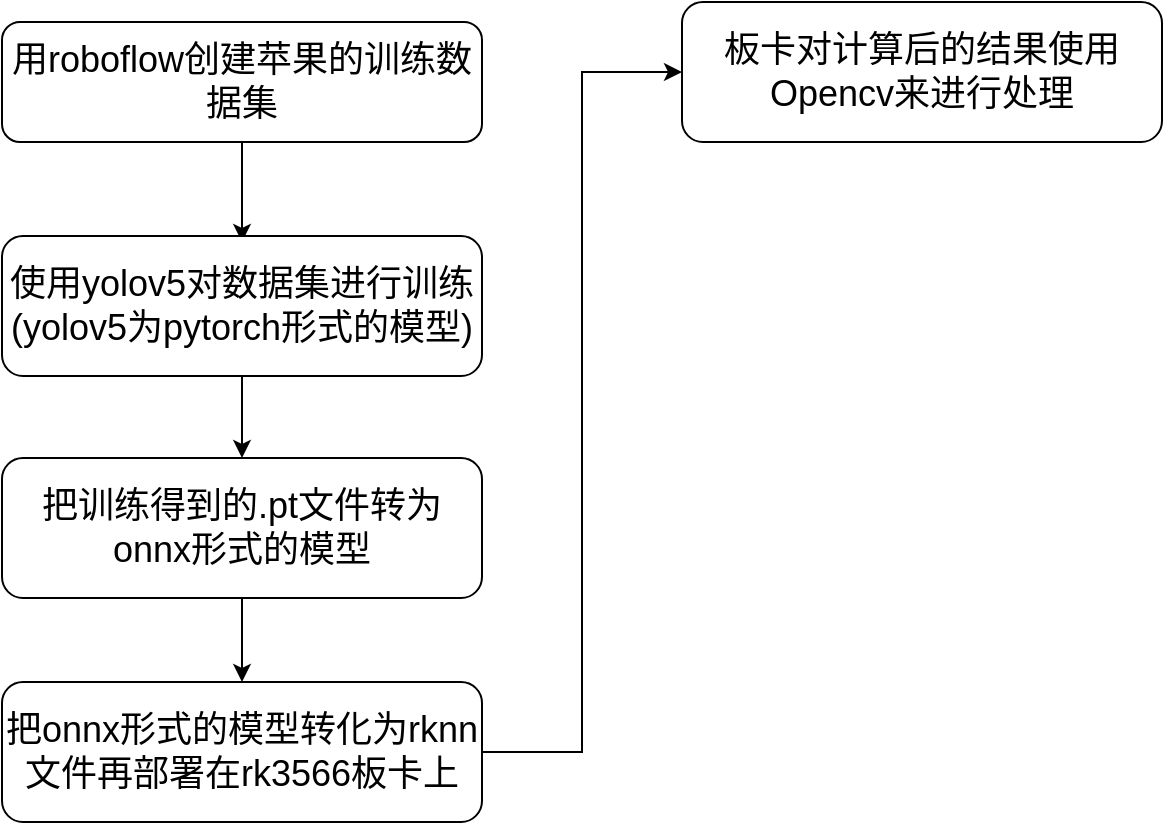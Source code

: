 <mxfile version="26.0.4">
  <diagram id="C5RBs43oDa-KdzZeNtuy" name="Page-1">
    <mxGraphModel dx="1426" dy="747" grid="1" gridSize="10" guides="1" tooltips="1" connect="1" arrows="1" fold="1" page="1" pageScale="1" pageWidth="827" pageHeight="1169" math="0" shadow="0">
      <root>
        <mxCell id="WIyWlLk6GJQsqaUBKTNV-0" />
        <mxCell id="WIyWlLk6GJQsqaUBKTNV-1" parent="WIyWlLk6GJQsqaUBKTNV-0" />
        <mxCell id="AnIz2MZ1j-742l2jBez1-1" style="edgeStyle=orthogonalEdgeStyle;rounded=0;orthogonalLoop=1;jettySize=auto;html=1;flowAnimation=0;shadow=0;" edge="1" parent="WIyWlLk6GJQsqaUBKTNV-1" source="AnIz2MZ1j-742l2jBez1-0">
          <mxGeometry relative="1" as="geometry">
            <mxPoint x="210" y="230" as="targetPoint" />
          </mxGeometry>
        </mxCell>
        <mxCell id="AnIz2MZ1j-742l2jBez1-0" value="&lt;font style=&quot;font-size: 18px;&quot;&gt;用roboflow创建苹果的训练数据集&lt;/font&gt;" style="rounded=1;whiteSpace=wrap;html=1;" vertex="1" parent="WIyWlLk6GJQsqaUBKTNV-1">
          <mxGeometry x="90" y="120" width="240" height="60" as="geometry" />
        </mxCell>
        <mxCell id="AnIz2MZ1j-742l2jBez1-35" value="" style="edgeStyle=orthogonalEdgeStyle;rounded=0;orthogonalLoop=1;jettySize=auto;html=1;" edge="1" parent="WIyWlLk6GJQsqaUBKTNV-1" source="AnIz2MZ1j-742l2jBez1-31" target="AnIz2MZ1j-742l2jBez1-34">
          <mxGeometry relative="1" as="geometry" />
        </mxCell>
        <mxCell id="AnIz2MZ1j-742l2jBez1-31" value="&lt;font style=&quot;font-size: 18px;&quot;&gt;使用yolov5对数据集进行训练(yolov5为pytorch形式的模型)&lt;/font&gt;" style="rounded=1;whiteSpace=wrap;html=1;" vertex="1" parent="WIyWlLk6GJQsqaUBKTNV-1">
          <mxGeometry x="90" y="227" width="240" height="70" as="geometry" />
        </mxCell>
        <mxCell id="AnIz2MZ1j-742l2jBez1-37" value="" style="edgeStyle=orthogonalEdgeStyle;rounded=0;orthogonalLoop=1;jettySize=auto;html=1;" edge="1" parent="WIyWlLk6GJQsqaUBKTNV-1" source="AnIz2MZ1j-742l2jBez1-34" target="AnIz2MZ1j-742l2jBez1-36">
          <mxGeometry relative="1" as="geometry" />
        </mxCell>
        <mxCell id="AnIz2MZ1j-742l2jBez1-34" value="&lt;span style=&quot;font-size: 18px;&quot;&gt;把训练得到的.pt文件转为onnx形式的模型&lt;/span&gt;" style="rounded=1;whiteSpace=wrap;html=1;" vertex="1" parent="WIyWlLk6GJQsqaUBKTNV-1">
          <mxGeometry x="90" y="338" width="240" height="70" as="geometry" />
        </mxCell>
        <mxCell id="AnIz2MZ1j-742l2jBez1-39" value="" style="edgeStyle=orthogonalEdgeStyle;rounded=0;orthogonalLoop=1;jettySize=auto;html=1;" edge="1" parent="WIyWlLk6GJQsqaUBKTNV-1" source="AnIz2MZ1j-742l2jBez1-36" target="AnIz2MZ1j-742l2jBez1-38">
          <mxGeometry relative="1" as="geometry">
            <Array as="points">
              <mxPoint x="380" y="485" />
              <mxPoint x="380" y="145" />
            </Array>
          </mxGeometry>
        </mxCell>
        <mxCell id="AnIz2MZ1j-742l2jBez1-36" value="&lt;span style=&quot;font-size: 18px;&quot;&gt;把onnx形式的模型转化为rknn文件再部署在rk3566板卡上&lt;/span&gt;" style="rounded=1;whiteSpace=wrap;html=1;" vertex="1" parent="WIyWlLk6GJQsqaUBKTNV-1">
          <mxGeometry x="90" y="450" width="240" height="70" as="geometry" />
        </mxCell>
        <mxCell id="AnIz2MZ1j-742l2jBez1-38" value="&lt;span style=&quot;font-size: 18px;&quot;&gt;板卡对计算后的结果使用Opencv来进行处理&lt;/span&gt;" style="rounded=1;whiteSpace=wrap;html=1;" vertex="1" parent="WIyWlLk6GJQsqaUBKTNV-1">
          <mxGeometry x="430" y="110" width="240" height="70" as="geometry" />
        </mxCell>
      </root>
    </mxGraphModel>
  </diagram>
</mxfile>
